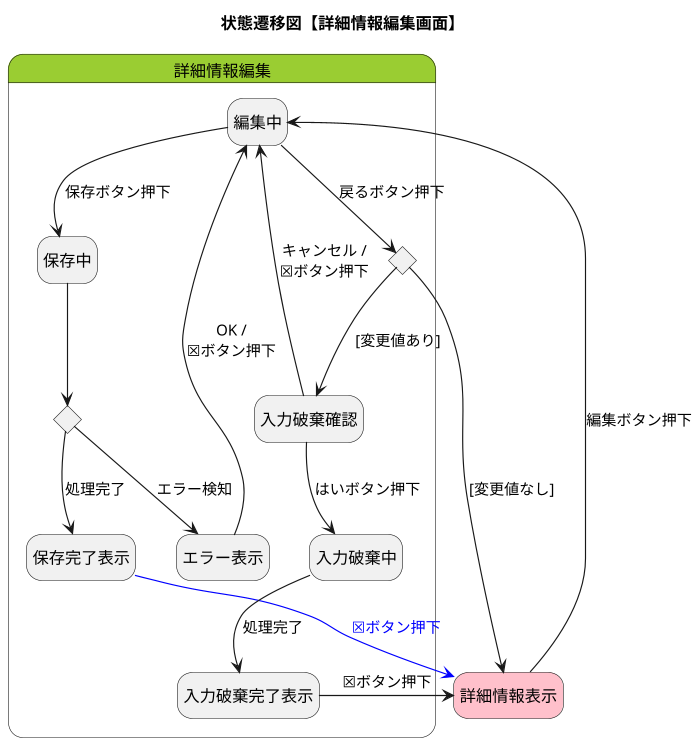 @startuml StateDiagram_EditDetails

title 状態遷移図【詳細情報編集画面】
hide empty description
scale 700 width

' 【状態】

state 詳細情報表示 #Pink

state 詳細情報編集 #YellowGreen {
    state 編集中
    state 保存中
    state 保存分岐 <<choice>>
    state 保存完了表示
    state 戻る分岐 <<choice>>
    state 入力破棄確認
    state 入力破棄中
    state 入力破棄完了表示
    state エラー表示
}


' 【遷移】

詳細情報表示 --> 編集中 : 編集ボタン押下

' 保存
編集中 --> 保存中 : 保存ボタン押下
保存中 --> 保存分岐
保存分岐 --> エラー表示 : エラー検知
エラー表示 --> 編集中 : OK /\n☒ボタン押下
' エラー表示 : 入力形式が不一致の場合など
保存分岐 --> 保存完了表示 : 処理完了
保存完了表示 -[#Blue]-> 詳細情報表示 : <color:Blue>☒ボタン押下</color>

' 戻る
編集中 --> 戻る分岐 : 戻るボタン押下
戻る分岐 --> 詳細情報表示 : [変更値なし]
戻る分岐 --> 入力破棄確認 : [変更値あり]
入力破棄確認 --> 編集中 : キャンセル /\n☒ボタン押下
入力破棄確認 --> 入力破棄中 : はいボタン押下
入力破棄中 --> 入力破棄完了表示 : 処理完了
入力破棄完了表示 --> 詳細情報表示 : ☒ボタン押下

@enduml